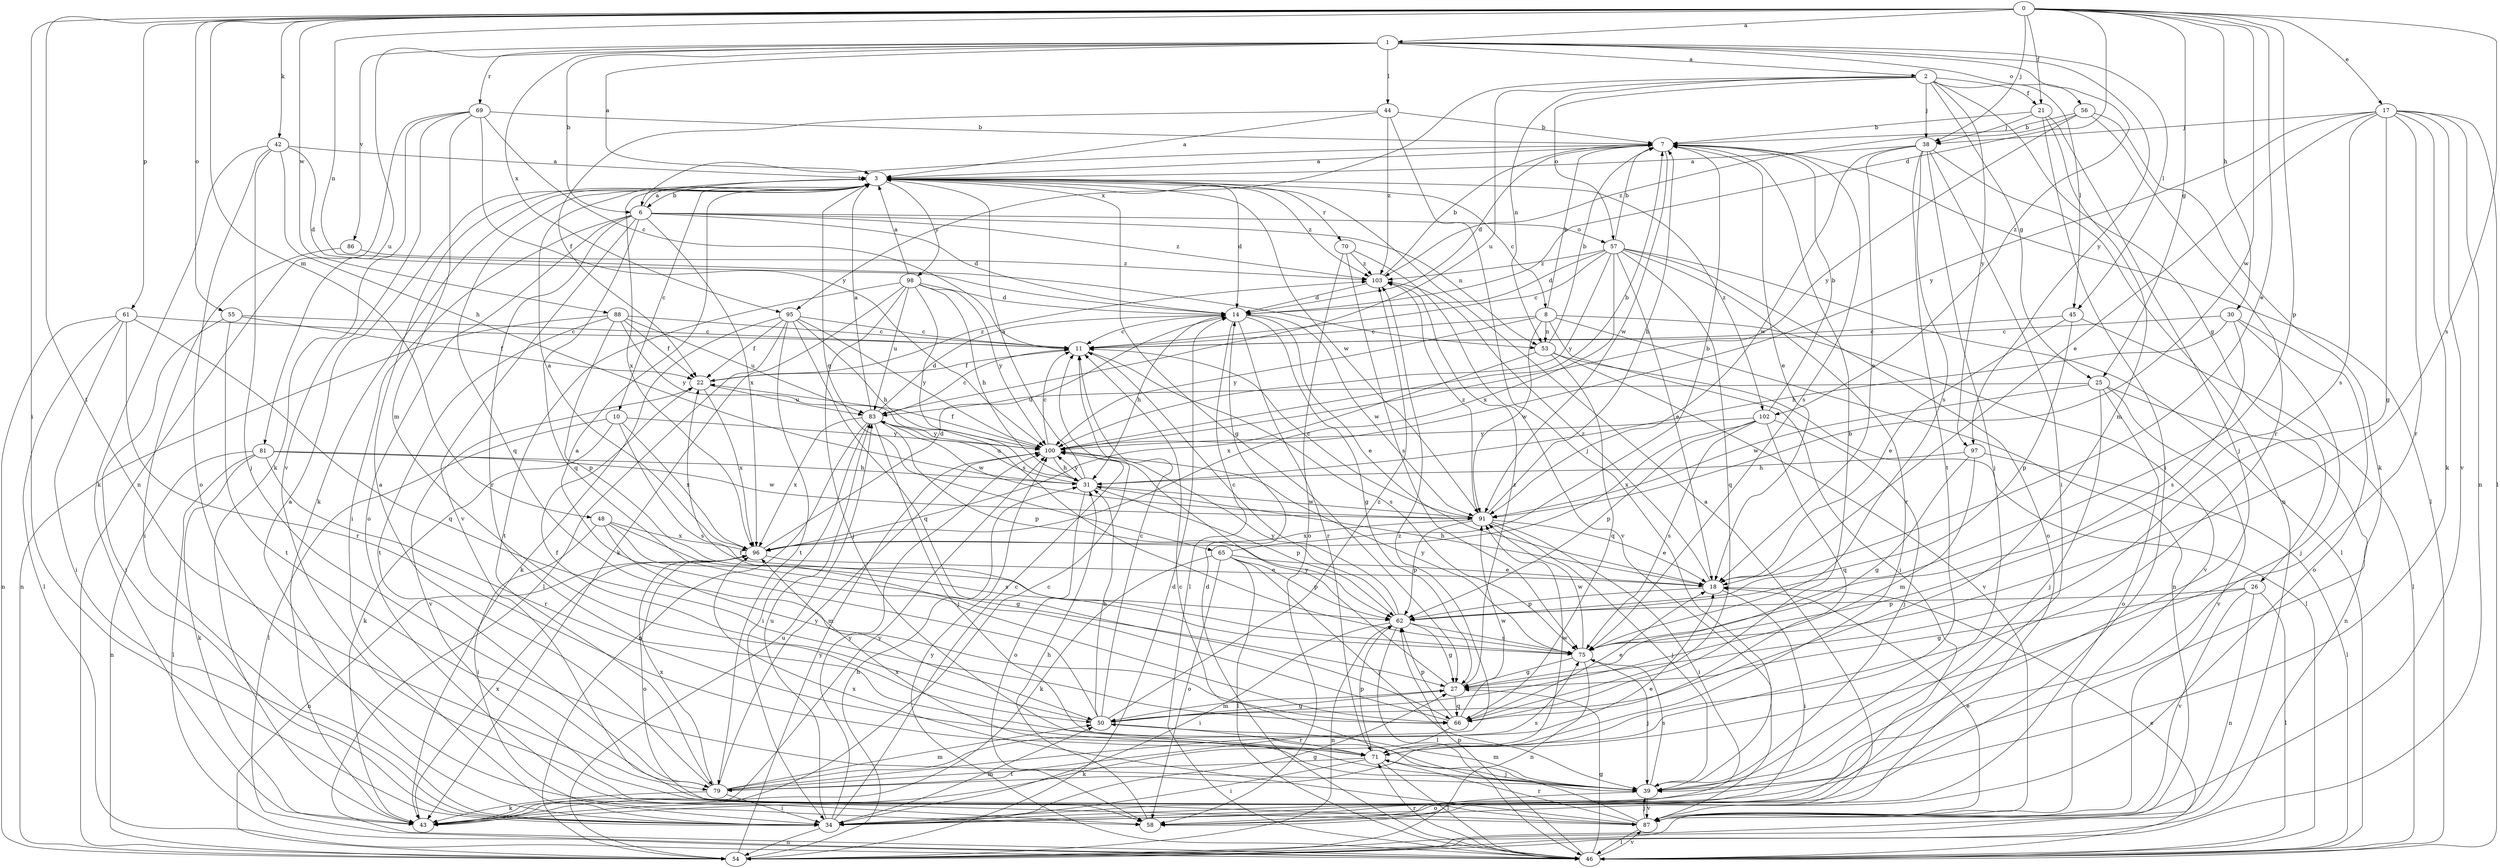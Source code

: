 strict digraph  {
0;
1;
2;
3;
6;
7;
8;
10;
11;
14;
17;
18;
21;
22;
25;
26;
27;
30;
31;
34;
38;
39;
42;
43;
44;
45;
46;
48;
50;
53;
54;
55;
56;
57;
58;
61;
62;
65;
66;
69;
70;
71;
75;
79;
81;
83;
86;
87;
88;
91;
95;
96;
97;
98;
100;
102;
103;
0 -> 1  [label=a];
0 -> 14  [label=d];
0 -> 17  [label=e];
0 -> 18  [label=e];
0 -> 21  [label=f];
0 -> 25  [label=g];
0 -> 30  [label=h];
0 -> 34  [label=i];
0 -> 38  [label=j];
0 -> 42  [label=k];
0 -> 48  [label=m];
0 -> 53  [label=n];
0 -> 55  [label=o];
0 -> 61  [label=p];
0 -> 62  [label=p];
0 -> 75  [label=s];
0 -> 79  [label=t];
0 -> 88  [label=w];
0 -> 91  [label=w];
1 -> 2  [label=a];
1 -> 3  [label=a];
1 -> 6  [label=b];
1 -> 44  [label=l];
1 -> 45  [label=l];
1 -> 56  [label=o];
1 -> 69  [label=r];
1 -> 81  [label=u];
1 -> 86  [label=v];
1 -> 95  [label=x];
1 -> 97  [label=y];
1 -> 102  [label=z];
2 -> 21  [label=f];
2 -> 25  [label=g];
2 -> 26  [label=g];
2 -> 38  [label=j];
2 -> 45  [label=l];
2 -> 53  [label=n];
2 -> 57  [label=o];
2 -> 83  [label=u];
2 -> 95  [label=x];
2 -> 97  [label=y];
3 -> 6  [label=b];
3 -> 8  [label=c];
3 -> 10  [label=c];
3 -> 14  [label=d];
3 -> 27  [label=g];
3 -> 43  [label=k];
3 -> 65  [label=q];
3 -> 66  [label=q];
3 -> 70  [label=r];
3 -> 91  [label=w];
3 -> 96  [label=x];
3 -> 98  [label=y];
3 -> 102  [label=z];
3 -> 103  [label=z];
6 -> 3  [label=a];
6 -> 14  [label=d];
6 -> 34  [label=i];
6 -> 53  [label=n];
6 -> 57  [label=o];
6 -> 58  [label=o];
6 -> 66  [label=q];
6 -> 71  [label=r];
6 -> 87  [label=v];
6 -> 96  [label=x];
6 -> 103  [label=z];
7 -> 3  [label=a];
7 -> 6  [label=b];
7 -> 14  [label=d];
7 -> 18  [label=e];
7 -> 46  [label=l];
7 -> 75  [label=s];
7 -> 91  [label=w];
8 -> 7  [label=b];
8 -> 11  [label=c];
8 -> 34  [label=i];
8 -> 53  [label=n];
8 -> 54  [label=n];
8 -> 87  [label=v];
8 -> 91  [label=w];
8 -> 100  [label=y];
10 -> 43  [label=k];
10 -> 46  [label=l];
10 -> 75  [label=s];
10 -> 96  [label=x];
10 -> 100  [label=y];
11 -> 22  [label=f];
11 -> 75  [label=s];
14 -> 11  [label=c];
14 -> 18  [label=e];
14 -> 27  [label=g];
14 -> 31  [label=h];
14 -> 46  [label=l];
14 -> 71  [label=r];
14 -> 91  [label=w];
17 -> 18  [label=e];
17 -> 27  [label=g];
17 -> 38  [label=j];
17 -> 43  [label=k];
17 -> 46  [label=l];
17 -> 54  [label=n];
17 -> 71  [label=r];
17 -> 75  [label=s];
17 -> 87  [label=v];
17 -> 100  [label=y];
18 -> 31  [label=h];
18 -> 34  [label=i];
18 -> 62  [label=p];
18 -> 103  [label=z];
21 -> 7  [label=b];
21 -> 34  [label=i];
21 -> 38  [label=j];
21 -> 39  [label=j];
21 -> 50  [label=m];
22 -> 83  [label=u];
22 -> 87  [label=v];
22 -> 96  [label=x];
22 -> 103  [label=z];
25 -> 39  [label=j];
25 -> 54  [label=n];
25 -> 58  [label=o];
25 -> 83  [label=u];
25 -> 87  [label=v];
25 -> 91  [label=w];
26 -> 27  [label=g];
26 -> 46  [label=l];
26 -> 54  [label=n];
26 -> 62  [label=p];
26 -> 87  [label=v];
27 -> 50  [label=m];
27 -> 66  [label=q];
27 -> 100  [label=y];
27 -> 103  [label=z];
30 -> 11  [label=c];
30 -> 31  [label=h];
30 -> 39  [label=j];
30 -> 58  [label=o];
30 -> 75  [label=s];
31 -> 3  [label=a];
31 -> 58  [label=o];
31 -> 62  [label=p];
31 -> 83  [label=u];
31 -> 91  [label=w];
31 -> 100  [label=y];
34 -> 3  [label=a];
34 -> 11  [label=c];
34 -> 27  [label=g];
34 -> 50  [label=m];
34 -> 54  [label=n];
34 -> 83  [label=u];
34 -> 100  [label=y];
38 -> 3  [label=a];
38 -> 18  [label=e];
38 -> 34  [label=i];
38 -> 39  [label=j];
38 -> 54  [label=n];
38 -> 75  [label=s];
38 -> 79  [label=t];
38 -> 91  [label=w];
39 -> 50  [label=m];
39 -> 58  [label=o];
39 -> 75  [label=s];
39 -> 87  [label=v];
39 -> 96  [label=x];
42 -> 3  [label=a];
42 -> 14  [label=d];
42 -> 31  [label=h];
42 -> 39  [label=j];
42 -> 43  [label=k];
42 -> 58  [label=o];
43 -> 11  [label=c];
43 -> 96  [label=x];
43 -> 100  [label=y];
44 -> 3  [label=a];
44 -> 7  [label=b];
44 -> 22  [label=f];
44 -> 39  [label=j];
44 -> 103  [label=z];
45 -> 11  [label=c];
45 -> 18  [label=e];
45 -> 46  [label=l];
45 -> 62  [label=p];
46 -> 14  [label=d];
46 -> 18  [label=e];
46 -> 27  [label=g];
46 -> 62  [label=p];
46 -> 71  [label=r];
46 -> 87  [label=v];
46 -> 100  [label=y];
48 -> 27  [label=g];
48 -> 34  [label=i];
48 -> 50  [label=m];
48 -> 75  [label=s];
48 -> 96  [label=x];
50 -> 3  [label=a];
50 -> 11  [label=c];
50 -> 22  [label=f];
50 -> 27  [label=g];
50 -> 31  [label=h];
50 -> 71  [label=r];
50 -> 103  [label=z];
53 -> 7  [label=b];
53 -> 46  [label=l];
53 -> 66  [label=q];
53 -> 87  [label=v];
53 -> 96  [label=x];
54 -> 14  [label=d];
54 -> 31  [label=h];
54 -> 83  [label=u];
54 -> 100  [label=y];
55 -> 11  [label=c];
55 -> 22  [label=f];
55 -> 34  [label=i];
55 -> 79  [label=t];
56 -> 7  [label=b];
56 -> 43  [label=k];
56 -> 71  [label=r];
56 -> 100  [label=y];
56 -> 103  [label=z];
57 -> 7  [label=b];
57 -> 11  [label=c];
57 -> 14  [label=d];
57 -> 18  [label=e];
57 -> 46  [label=l];
57 -> 58  [label=o];
57 -> 66  [label=q];
57 -> 71  [label=r];
57 -> 96  [label=x];
57 -> 100  [label=y];
57 -> 103  [label=z];
58 -> 31  [label=h];
61 -> 11  [label=c];
61 -> 34  [label=i];
61 -> 46  [label=l];
61 -> 54  [label=n];
61 -> 66  [label=q];
61 -> 71  [label=r];
62 -> 11  [label=c];
62 -> 27  [label=g];
62 -> 34  [label=i];
62 -> 46  [label=l];
62 -> 54  [label=n];
62 -> 75  [label=s];
62 -> 100  [label=y];
65 -> 7  [label=b];
65 -> 18  [label=e];
65 -> 39  [label=j];
65 -> 43  [label=k];
65 -> 46  [label=l];
65 -> 58  [label=o];
65 -> 62  [label=p];
66 -> 7  [label=b];
66 -> 18  [label=e];
66 -> 22  [label=f];
66 -> 43  [label=k];
66 -> 62  [label=p];
66 -> 91  [label=w];
69 -> 7  [label=b];
69 -> 11  [label=c];
69 -> 43  [label=k];
69 -> 50  [label=m];
69 -> 54  [label=n];
69 -> 87  [label=v];
69 -> 100  [label=y];
70 -> 58  [label=o];
70 -> 75  [label=s];
70 -> 87  [label=v];
70 -> 103  [label=z];
71 -> 34  [label=i];
71 -> 39  [label=j];
71 -> 46  [label=l];
71 -> 62  [label=p];
71 -> 79  [label=t];
71 -> 91  [label=w];
75 -> 27  [label=g];
75 -> 39  [label=j];
75 -> 54  [label=n];
75 -> 91  [label=w];
75 -> 100  [label=y];
79 -> 3  [label=a];
79 -> 18  [label=e];
79 -> 34  [label=i];
79 -> 43  [label=k];
79 -> 50  [label=m];
79 -> 75  [label=s];
79 -> 96  [label=x];
79 -> 100  [label=y];
79 -> 103  [label=z];
81 -> 31  [label=h];
81 -> 43  [label=k];
81 -> 46  [label=l];
81 -> 54  [label=n];
81 -> 71  [label=r];
81 -> 91  [label=w];
83 -> 3  [label=a];
83 -> 11  [label=c];
83 -> 14  [label=d];
83 -> 34  [label=i];
83 -> 39  [label=j];
83 -> 54  [label=n];
83 -> 62  [label=p];
83 -> 91  [label=w];
83 -> 96  [label=x];
83 -> 100  [label=y];
86 -> 34  [label=i];
86 -> 103  [label=z];
87 -> 3  [label=a];
87 -> 11  [label=c];
87 -> 18  [label=e];
87 -> 39  [label=j];
87 -> 46  [label=l];
87 -> 71  [label=r];
87 -> 96  [label=x];
88 -> 11  [label=c];
88 -> 22  [label=f];
88 -> 54  [label=n];
88 -> 62  [label=p];
88 -> 79  [label=t];
88 -> 83  [label=u];
88 -> 100  [label=y];
91 -> 7  [label=b];
91 -> 11  [label=c];
91 -> 18  [label=e];
91 -> 34  [label=i];
91 -> 39  [label=j];
91 -> 62  [label=p];
91 -> 96  [label=x];
91 -> 103  [label=z];
95 -> 11  [label=c];
95 -> 22  [label=f];
95 -> 31  [label=h];
95 -> 43  [label=k];
95 -> 46  [label=l];
95 -> 66  [label=q];
95 -> 79  [label=t];
95 -> 100  [label=y];
96 -> 3  [label=a];
96 -> 14  [label=d];
96 -> 18  [label=e];
96 -> 54  [label=n];
96 -> 58  [label=o];
97 -> 27  [label=g];
97 -> 31  [label=h];
97 -> 46  [label=l];
97 -> 50  [label=m];
98 -> 3  [label=a];
98 -> 14  [label=d];
98 -> 31  [label=h];
98 -> 39  [label=j];
98 -> 43  [label=k];
98 -> 75  [label=s];
98 -> 79  [label=t];
98 -> 83  [label=u];
98 -> 100  [label=y];
100 -> 7  [label=b];
100 -> 11  [label=c];
100 -> 22  [label=f];
100 -> 31  [label=h];
102 -> 7  [label=b];
102 -> 39  [label=j];
102 -> 62  [label=p];
102 -> 66  [label=q];
102 -> 75  [label=s];
102 -> 96  [label=x];
102 -> 100  [label=y];
103 -> 7  [label=b];
103 -> 14  [label=d];
}
